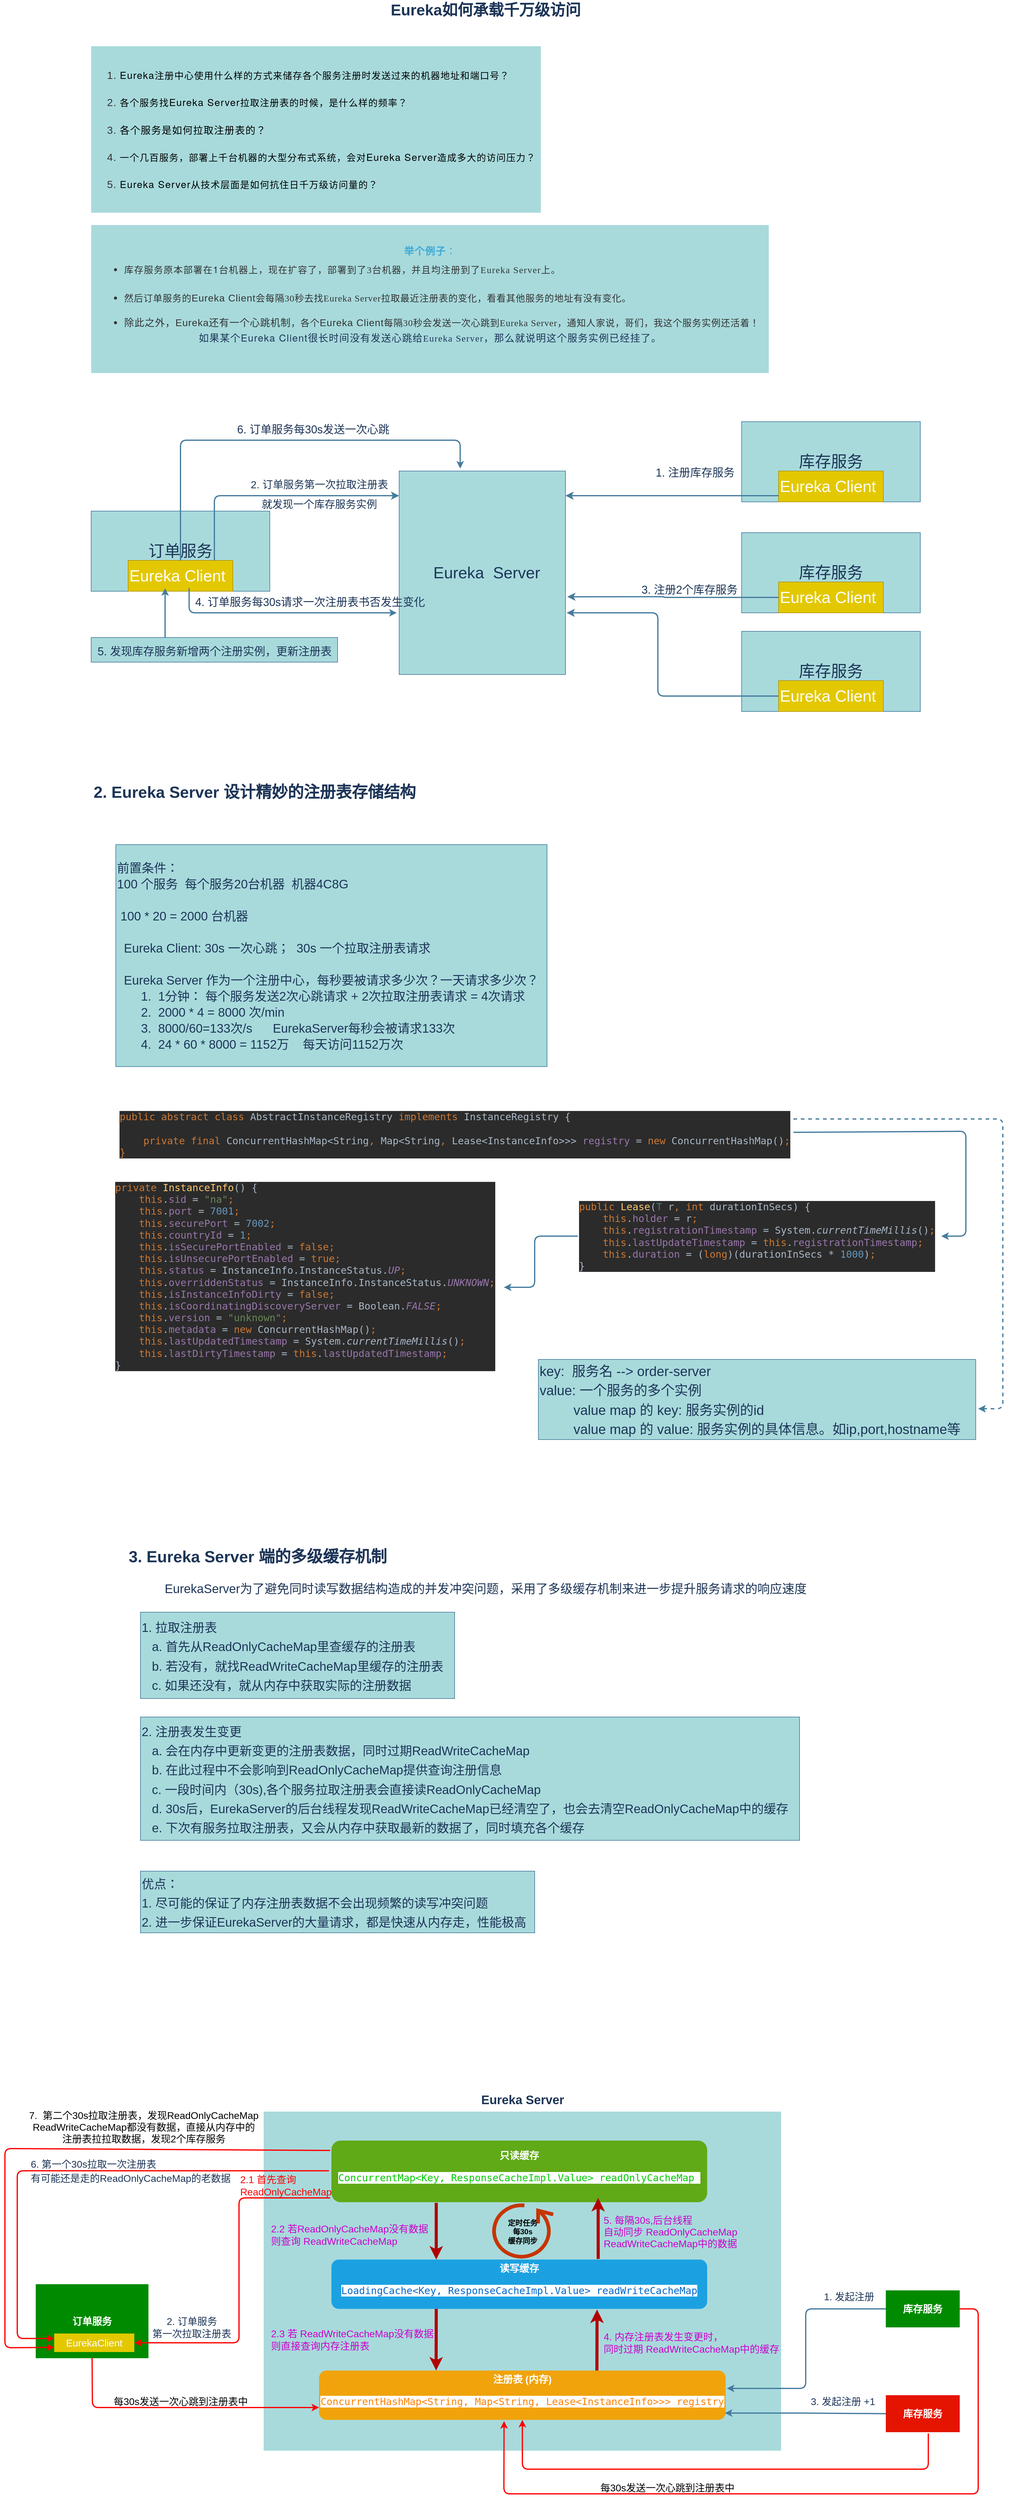 <mxfile version="13.7.6" type="github">
  <diagram id="uahqVEcAnmFEvCsxrpgT" name="Eureka如何承载千万级访问">
    <mxGraphModel dx="1899" dy="1043" grid="1" gridSize="10" guides="1" tooltips="1" connect="1" arrows="1" fold="1" page="1" pageScale="1" pageWidth="827" pageHeight="1169" math="0" shadow="0">
      <root>
        <mxCell id="0" />
        <mxCell id="1" parent="0" />
        <mxCell id="UJuq882CUuYNrBgm4tqE-1" value="&lt;pre style=&quot;background-color: #2b2b2b ; color: #a9b7c6 ; font-family: &amp;#34;meslo lg m dz for powerline&amp;#34; , monospace ; font-size: 12.0pt&quot;&gt;&lt;div style=&quot;text-align: left&quot;&gt;&lt;span style=&quot;font-size: 12pt ; white-space: nowrap ; color: rgb(204 , 120 , 50)&quot;&gt;public abstract class &lt;/span&gt;&lt;span style=&quot;font-size: 12pt ; white-space: nowrap&quot;&gt;AbstractInstanceRegistry &lt;/span&gt;&lt;span style=&quot;font-size: 12pt ; white-space: nowrap ; color: rgb(204 , 120 , 50)&quot;&gt;implements &lt;/span&gt;&lt;span style=&quot;font-size: 12pt ; white-space: nowrap&quot;&gt;InstanceRegistry {&lt;/span&gt;&lt;/div&gt;&lt;div style=&quot;text-align: left&quot;&gt;&lt;br&gt;&lt;/div&gt;&lt;span style=&quot;color: #cc7832&quot;&gt;    private final &lt;/span&gt;ConcurrentHashMap&amp;lt;String&lt;span style=&quot;color: #cc7832&quot;&gt;, &lt;/span&gt;Map&amp;lt;String&lt;span style=&quot;color: #cc7832&quot;&gt;, &lt;/span&gt;Lease&amp;lt;InstanceInfo&amp;gt;&amp;gt;&amp;gt; &lt;span style=&quot;color: #9876aa&quot;&gt;registry &lt;/span&gt;= &lt;span style=&quot;color: #cc7832&quot;&gt;new &lt;/span&gt;ConcurrentHashMap()&lt;span style=&quot;color: #cc7832&quot;&gt;;&lt;br/&gt;&lt;div style=&quot;text-align: left&quot;&gt;&lt;span style=&quot;font-size: 12pt ; white-space: nowrap&quot;&gt;}&lt;/span&gt;&lt;/div&gt;&lt;/span&gt;&lt;/pre&gt;" style="text;html=1;align=center;verticalAlign=middle;resizable=0;points=[];autosize=1;fontSize=26;fontColor=#1D3557;" vertex="1" parent="1">
          <mxGeometry x="200" y="1775" width="1100" height="160" as="geometry" />
        </mxCell>
        <mxCell id="UJuq882CUuYNrBgm4tqE-2" value="&lt;span style=&quot;font-size: 25px&quot;&gt;&lt;b&gt;Eureka如何承载千万级访问&lt;/b&gt;&lt;/span&gt;" style="text;html=1;align=center;verticalAlign=middle;resizable=0;points=[];autosize=1;fontSize=16;fontColor=#1D3557;" vertex="1" parent="1">
          <mxGeometry x="640" y="15" width="320" height="30" as="geometry" />
        </mxCell>
        <mxCell id="UJuq882CUuYNrBgm4tqE-3" value="&lt;ol class=&quot;list-paddingleft-2&quot; style=&quot;margin: 0px ; padding: 0px 0px 0px 2.2em ; max-width: 100% ; color: rgb(51 , 51 , 51) ; font-family: , &amp;#34;blinkmacsystemfont&amp;#34; , &amp;#34;helvetica neue&amp;#34; , &amp;#34;pingfang sc&amp;#34; , &amp;#34;hiragino sans gb&amp;#34; , &amp;#34;microsoft yahei ui&amp;#34; , &amp;#34;microsoft yahei&amp;#34; , &amp;#34;arial&amp;#34; , sans-serif ; font-size: 17px ; letter-spacing: 0.622px ; text-align: justify ; box-sizing: border-box ; overflow-wrap: break-word&quot;&gt;&lt;li style=&quot;margin: 0px ; padding: 0px ; max-width: 100% ; box-sizing: border-box ; word-wrap: break-word&quot;&gt;&lt;p style=&quot;margin: 0px ; padding: 0px ; max-width: 100% ; clear: both ; min-height: 1em ; color: rgb(0 , 0 , 0) ; font-family: &amp;#34;helvetica neue&amp;#34; , &amp;#34;helvetica&amp;#34; , &amp;#34;hiragino sans gb&amp;#34; , &amp;#34;microsoft yahei&amp;#34; , &amp;#34;arial&amp;#34; , sans-serif ; font-size: medium ; vertical-align: baseline ; letter-spacing: 1px ; line-height: 1.5em ; box-sizing: border-box ; overflow-wrap: break-word&quot;&gt;&lt;span style=&quot;margin: 0px ; padding: 0px ; max-width: 100% ; box-sizing: border-box ; word-wrap: break-word ; font-size: 16px&quot;&gt;Eureka&lt;/span&gt;&lt;span style=&quot;margin: 0px ; padding: 0px ; max-width: 100% ; box-sizing: border-box ; word-wrap: break-word ; font-size: 15px&quot;&gt;注册中心使用什么样的方式来储存各个服务注册时发送过来的机器地址和端口号？&lt;/span&gt;&lt;/p&gt;&lt;p style=&quot;margin: 0px ; padding: 0px ; max-width: 100% ; box-sizing: border-box ; word-wrap: break-word ; clear: both ; min-height: 1em&quot;&gt;&lt;br style=&quot;margin: 0px ; padding: 0px ; max-width: 100% ; box-sizing: border-box ; word-wrap: break-word&quot;&gt;&lt;/p&gt;&lt;/li&gt;&lt;li style=&quot;margin: 0px ; padding: 0px ; max-width: 100% ; box-sizing: border-box ; word-wrap: break-word&quot;&gt;&lt;p style=&quot;margin: 0px ; padding: 0px ; max-width: 100% ; clear: both ; min-height: 1em ; color: rgb(0 , 0 , 0) ; font-family: &amp;#34;helvetica neue&amp;#34; , &amp;#34;helvetica&amp;#34; , &amp;#34;hiragino sans gb&amp;#34; , &amp;#34;microsoft yahei&amp;#34; , &amp;#34;arial&amp;#34; , sans-serif ; font-size: medium ; vertical-align: baseline ; letter-spacing: 1px ; line-height: 1.5em ; box-sizing: border-box ; overflow-wrap: break-word&quot;&gt;&lt;span style=&quot;margin: 0px ; padding: 0px ; max-width: 100% ; box-sizing: border-box ; word-wrap: break-word ; font-size: 15px&quot;&gt;各个服务找&lt;/span&gt;&lt;span style=&quot;margin: 0px ; padding: 0px ; max-width: 100% ; box-sizing: border-box ; word-wrap: break-word ; font-size: 16px&quot;&gt;Eureka Server&lt;/span&gt;&lt;span style=&quot;margin: 0px ; padding: 0px ; max-width: 100% ; box-sizing: border-box ; word-wrap: break-word ; font-size: 15px&quot;&gt;拉取注册表的时候，是什么样的频率？&lt;/span&gt;&lt;/p&gt;&lt;p style=&quot;margin: 0px ; padding: 0px ; max-width: 100% ; box-sizing: border-box ; word-wrap: break-word ; clear: both ; min-height: 1em&quot;&gt;&lt;br style=&quot;margin: 0px ; padding: 0px ; max-width: 100% ; box-sizing: border-box ; word-wrap: break-word&quot;&gt;&lt;/p&gt;&lt;/li&gt;&lt;li style=&quot;margin: 0px ; padding: 0px ; max-width: 100% ; box-sizing: border-box ; word-wrap: break-word&quot;&gt;&lt;p style=&quot;margin: 0px ; padding: 0px ; max-width: 100% ; clear: both ; min-height: 1em ; color: rgb(0 , 0 , 0) ; font-family: &amp;#34;helvetica neue&amp;#34; , &amp;#34;helvetica&amp;#34; , &amp;#34;hiragino sans gb&amp;#34; , &amp;#34;microsoft yahei&amp;#34; , &amp;#34;arial&amp;#34; , sans-serif ; font-size: medium ; vertical-align: baseline ; letter-spacing: 1px ; line-height: 1.5em ; box-sizing: border-box ; overflow-wrap: break-word&quot;&gt;&lt;span style=&quot;margin: 0px ; padding: 0px ; max-width: 100% ; box-sizing: border-box ; word-wrap: break-word ; font-size: 16px&quot;&gt;各个服务是如何拉取注册表的？&lt;/span&gt;&lt;/p&gt;&lt;p style=&quot;margin: 0px ; padding: 0px ; max-width: 100% ; box-sizing: border-box ; word-wrap: break-word ; clear: both ; min-height: 1em&quot;&gt;&lt;br style=&quot;margin: 0px ; padding: 0px ; max-width: 100% ; box-sizing: border-box ; word-wrap: break-word&quot;&gt;&lt;/p&gt;&lt;/li&gt;&lt;li style=&quot;margin: 0px ; padding: 0px ; max-width: 100% ; box-sizing: border-box ; word-wrap: break-word&quot;&gt;&lt;p style=&quot;margin: 0px ; padding: 0px ; max-width: 100% ; clear: both ; min-height: 1em ; color: rgb(0 , 0 , 0) ; font-family: &amp;#34;helvetica neue&amp;#34; , &amp;#34;helvetica&amp;#34; , &amp;#34;hiragino sans gb&amp;#34; , &amp;#34;microsoft yahei&amp;#34; , &amp;#34;arial&amp;#34; , sans-serif ; font-size: medium ; vertical-align: baseline ; letter-spacing: 1px ; line-height: 1.5em ; box-sizing: border-box ; overflow-wrap: break-word&quot;&gt;&lt;span style=&quot;margin: 0px ; padding: 0px ; max-width: 100% ; box-sizing: border-box ; word-wrap: break-word ; font-size: 15px&quot;&gt;一个几百服务，部署上千台机器的大型分布式系统，会对&lt;/span&gt;&lt;span style=&quot;margin: 0px ; padding: 0px ; max-width: 100% ; box-sizing: border-box ; word-wrap: break-word ; font-size: 16px&quot;&gt;Eureka Server&lt;/span&gt;&lt;span style=&quot;margin: 0px ; padding: 0px ; max-width: 100% ; box-sizing: border-box ; word-wrap: break-word ; font-size: 15px&quot;&gt;造成多大的访问压力？&lt;/span&gt;&lt;/p&gt;&lt;p style=&quot;margin: 0px ; padding: 0px ; max-width: 100% ; box-sizing: border-box ; word-wrap: break-word ; clear: both ; min-height: 1em&quot;&gt;&lt;br style=&quot;margin: 0px ; padding: 0px ; max-width: 100% ; box-sizing: border-box ; word-wrap: break-word&quot;&gt;&lt;/p&gt;&lt;/li&gt;&lt;li style=&quot;margin: 0px ; padding: 0px ; max-width: 100% ; box-sizing: border-box ; word-wrap: break-word&quot;&gt;&lt;p style=&quot;margin: 0px ; padding: 0px ; max-width: 100% ; clear: both ; min-height: 1em ; color: rgb(0 , 0 , 0) ; font-family: &amp;#34;helvetica neue&amp;#34; , &amp;#34;helvetica&amp;#34; , &amp;#34;hiragino sans gb&amp;#34; , &amp;#34;microsoft yahei&amp;#34; , &amp;#34;arial&amp;#34; , sans-serif ; font-size: medium ; vertical-align: baseline ; letter-spacing: 1px ; line-height: 1.5em ; box-sizing: border-box ; overflow-wrap: break-word&quot;&gt;&lt;span style=&quot;margin: 0px ; padding: 0px ; max-width: 100% ; box-sizing: border-box ; word-wrap: break-word ; font-size: 16px&quot;&gt;Eureka Server&lt;/span&gt;&lt;span style=&quot;margin: 0px ; padding: 0px ; max-width: 100% ; box-sizing: border-box ; word-wrap: break-word ; font-size: 15px&quot;&gt;从技术层面是如何抗住日千万级访问量的？&lt;/span&gt;&lt;/p&gt;&lt;/li&gt;&lt;/ol&gt;" style="text;html=1;align=center;verticalAlign=middle;resizable=0;points=[];autosize=1;fontSize=26;fillColor=#A8DADC;fontColor=#1D3557;" vertex="1" parent="1">
          <mxGeometry x="160" y="90" width="730" height="270" as="geometry" />
        </mxCell>
        <mxCell id="UJuq882CUuYNrBgm4tqE-4" value="&lt;p style=&quot;margin: 0px ; padding: 0px ; max-width: 100% ; clear: both ; min-height: 1em ; font-family: &amp;#34;helvetica neue&amp;#34; , &amp;#34;helvetica&amp;#34; , &amp;#34;hiragino sans gb&amp;#34; , &amp;#34;microsoft yahei&amp;#34; , &amp;#34;arial&amp;#34; , sans-serif ; font-size: medium ; vertical-align: baseline ; letter-spacing: 1px ; line-height: 220% ; box-sizing: border-box ; overflow-wrap: break-word&quot;&gt;&lt;span style=&quot;margin: 0px ; padding: 0px ; max-width: 100% ; box-sizing: border-box ; word-wrap: break-word ; font-size: 16px ; color: rgb(61 , 170 , 214)&quot;&gt;&lt;strong style=&quot;margin: 0px ; padding: 0px ; max-width: 100% ; box-sizing: border-box ; word-wrap: break-word&quot;&gt;&lt;span style=&quot;margin: 0px ; padding: 0px ; max-width: 100% ; box-sizing: border-box ; overflow-wrap: break-word&quot;&gt;举个例子&lt;/span&gt;&lt;/strong&gt;&lt;/span&gt;&lt;span style=&quot;margin: 0px ; padding: 0px ; max-width: 100% ; box-sizing: border-box ; word-wrap: break-word ; font-size: 16px ; color: rgb(61 , 170 , 214)&quot;&gt;：&lt;/span&gt;&lt;/p&gt;&lt;ul class=&quot;list-paddingleft-2&quot; style=&quot;margin: 0px ; padding: 0px 0px 0px 2.2em ; max-width: 100% ; color: rgb(51 , 51 , 51) ; font-family: , &amp;#34;blinkmacsystemfont&amp;#34; , &amp;#34;helvetica neue&amp;#34; , &amp;#34;pingfang sc&amp;#34; , &amp;#34;hiragino sans gb&amp;#34; , &amp;#34;microsoft yahei ui&amp;#34; , &amp;#34;microsoft yahei&amp;#34; , &amp;#34;arial&amp;#34; , sans-serif ; font-size: 17px ; letter-spacing: 0.622px ; text-align: justify ; box-sizing: border-box ; overflow-wrap: break-word&quot;&gt;&lt;li&gt;&lt;p style=&quot;text-align: justify ; margin: 0px ; padding: 0px ; max-width: 100% ; clear: both ; min-height: 1em ; font-family: &amp;#34;helvetica neue&amp;#34; , &amp;#34;helvetica&amp;#34; , &amp;#34;hiragino sans gb&amp;#34; , &amp;#34;microsoft yahei&amp;#34; , &amp;#34;arial&amp;#34; , sans-serif ; font-size: medium ; vertical-align: baseline ; letter-spacing: 1px ; line-height: 1.5em ; box-sizing: border-box ; overflow-wrap: break-word ; display: inline&quot;&gt;&lt;span style=&quot;margin: 0px ; padding: 0px ; max-width: 100% ; box-sizing: border-box ; word-wrap: break-word ; font-size: 15px&quot;&gt;库存服务原本部署在&lt;/span&gt;&lt;span style=&quot;margin: 0px ; padding: 0px ; max-width: 100% ; box-sizing: border-box ; word-wrap: break-word ; font-size: 16px&quot;&gt;1&lt;/span&gt;&lt;span style=&quot;margin: 0px ; padding: 0px ; max-width: 100% ; box-sizing: border-box ; word-wrap: break-word ; font-size: 15px&quot;&gt;台机器上，现在扩容了，部署到了&lt;/span&gt;&lt;span style=&quot;margin: 0px ; padding: 0px ; max-width: 100% ; box-sizing: border-box ; word-wrap: break-word ; font-size: 15px ; font-family: &amp;#34;calibri&amp;#34;&quot;&gt;3&lt;/span&gt;&lt;span style=&quot;margin: 0px ; padding: 0px ; max-width: 100% ; box-sizing: border-box ; word-wrap: break-word ; font-size: 15px&quot;&gt;台机器，并且均注册到了&lt;/span&gt;&lt;span style=&quot;margin: 0px ; padding: 0px ; max-width: 100% ; box-sizing: border-box ; word-wrap: break-word ; font-size: 15px ; font-family: &amp;#34;calibri&amp;#34;&quot;&gt;Eureka Server&lt;/span&gt;&lt;span style=&quot;margin: 0px ; padding: 0px ; max-width: 100% ; box-sizing: border-box ; word-wrap: break-word ; font-size: 15px&quot;&gt;上。&lt;br&gt;&lt;br&gt;&lt;/span&gt;&lt;/p&gt;&lt;/li&gt;&lt;li&gt;&lt;span style=&quot;margin: 0px ; padding: 0px ; max-width: 100% ; box-sizing: border-box ; overflow-wrap: break-word ; font-size: 15px&quot;&gt;然后订单服务的&lt;/span&gt;&lt;span style=&quot;font-size: 16px ; margin: 0px ; padding: 0px ; max-width: 100% ; box-sizing: border-box ; overflow-wrap: break-word&quot;&gt;Eureka Client&lt;/span&gt;&lt;span style=&quot;margin: 0px ; padding: 0px ; max-width: 100% ; box-sizing: border-box ; overflow-wrap: break-word ; font-size: 15px&quot;&gt;会每隔&lt;/span&gt;&lt;span style=&quot;margin: 0px ; padding: 0px ; max-width: 100% ; box-sizing: border-box ; overflow-wrap: break-word ; font-size: 15px ; font-family: &amp;#34;calibri&amp;#34;&quot;&gt;30&lt;/span&gt;&lt;span style=&quot;margin: 0px ; padding: 0px ; max-width: 100% ; box-sizing: border-box ; overflow-wrap: break-word ; font-size: 15px&quot;&gt;秒去找&lt;/span&gt;&lt;span style=&quot;margin: 0px ; padding: 0px ; max-width: 100% ; box-sizing: border-box ; overflow-wrap: break-word ; font-size: 15px ; font-family: &amp;#34;calibri&amp;#34;&quot;&gt;Eureka Server&lt;/span&gt;&lt;span style=&quot;margin: 0px ; padding: 0px ; max-width: 100% ; box-sizing: border-box ; overflow-wrap: break-word ; font-size: 15px&quot;&gt;拉取最近注册表的变化，看看其他服务的地址有没有变化。&lt;br&gt;&lt;br&gt;&lt;/span&gt;&lt;/li&gt;&lt;li&gt;&lt;span style=&quot;font-size: 16px ; margin: 0px ; padding: 0px ; max-width: 100% ; box-sizing: border-box ; overflow-wrap: break-word&quot;&gt;除此之外，&lt;/span&gt;&lt;span style=&quot;font-size: 16px ; margin: 0px ; padding: 0px ; max-width: 100% ; box-sizing: border-box ; overflow-wrap: break-word&quot;&gt;Eureka还有一个心跳机制&lt;span style=&quot;margin: 0px ; padding: 0px ; max-width: 100% ; font-size: 15px ; box-sizing: border-box ; overflow-wrap: break-word&quot;&gt;，各个&lt;/span&gt;Eureka Client&lt;span style=&quot;margin: 0px ; padding: 0px ; max-width: 100% ; font-size: 15px ; box-sizing: border-box ; overflow-wrap: break-word&quot;&gt;每隔&lt;/span&gt;&lt;span style=&quot;margin: 0px ; padding: 0px ; max-width: 100% ; box-sizing: border-box ; word-wrap: break-word ; font-size: 15px ; font-family: &amp;#34;calibri&amp;#34;&quot;&gt;30&lt;/span&gt;&lt;span style=&quot;margin: 0px ; padding: 0px ; max-width: 100% ; font-size: 15px ; box-sizing: border-box ; overflow-wrap: break-word&quot;&gt;秒会发送一次心跳到&lt;/span&gt;&lt;span style=&quot;margin: 0px ; padding: 0px ; max-width: 100% ; box-sizing: border-box ; word-wrap: break-word ; font-size: 15px ; font-family: &amp;#34;calibri&amp;#34;&quot;&gt;Eureka Server&lt;/span&gt;&lt;span style=&quot;margin: 0px ; padding: 0px ; max-width: 100% ; font-size: 15px ; box-sizing: border-box ; overflow-wrap: break-word&quot;&gt;，通知人家说，哥们，我这个服务实例还活着！&lt;/span&gt;&lt;/span&gt;&lt;/li&gt;&lt;/ul&gt;&lt;p style=&quot;margin: 0px ; padding: 0px ; max-width: 100% ; clear: both ; min-height: 1em ; font-family: &amp;#34;helvetica neue&amp;#34; , &amp;#34;helvetica&amp;#34; , &amp;#34;hiragino sans gb&amp;#34; , &amp;#34;microsoft yahei&amp;#34; , &amp;#34;arial&amp;#34; , sans-serif ; font-size: medium ; vertical-align: baseline ; letter-spacing: 1px ; line-height: normal ; box-sizing: border-box ; overflow-wrap: break-word&quot;&gt;&lt;span style=&quot;font-size: 16px&quot;&gt;如果某个Eureka Client很长时间没有发送心跳给&lt;/span&gt;&lt;span style=&quot;margin: 0px ; padding: 0px ; max-width: 100% ; box-sizing: border-box ; overflow-wrap: break-word ; font-size: 15px ; font-family: &amp;#34;calibri&amp;#34;&quot;&gt;Eureka Server&lt;/span&gt;&lt;span style=&quot;font-size: 16px&quot;&gt;，那么就说明这个服务实例已经挂了。&lt;br&gt;&lt;/span&gt;&lt;br&gt;&lt;/p&gt;" style="text;html=1;align=center;verticalAlign=middle;resizable=0;points=[];autosize=1;fontSize=26;fillColor=#A8DADC;fontColor=#1D3557;" vertex="1" parent="1">
          <mxGeometry x="160" y="380" width="1100" height="240" as="geometry" />
        </mxCell>
        <mxCell id="UJuq882CUuYNrBgm4tqE-5" value="&lt;b&gt;2. Eureka Server 设计精妙的注册表存储结构&lt;/b&gt;" style="text;html=1;align=center;verticalAlign=middle;resizable=0;points=[];autosize=1;fontSize=26;fontColor=#1D3557;" vertex="1" parent="1">
          <mxGeometry x="155" y="1280" width="540" height="40" as="geometry" />
        </mxCell>
        <mxCell id="UJuq882CUuYNrBgm4tqE-6" value="&lt;p style=&quot;line-height: 130% ; font-size: 20px&quot;&gt;前置条件：&lt;br&gt;100 个服务&amp;nbsp; 每个服务20台机器&amp;nbsp; 机器4C8G&lt;br&gt;&lt;br&gt;&amp;nbsp;100 * 20 = 2000 台机器&lt;br&gt;&amp;nbsp;&amp;nbsp;&lt;br&gt;&amp;nbsp; Eureka Client: 30s 一次心跳；&amp;nbsp; 30s 一个拉取注册表请求&lt;br&gt;&lt;br&gt;&amp;nbsp; Eureka Server 作为一个注册中心，每秒要被请求多少次？一天请求多少次？&lt;br&gt;&amp;nbsp; &amp;nbsp; &amp;nbsp; &amp;nbsp;1.&amp;nbsp; 1分钟： 每个服务发送2次心跳请求 + 2次拉取注册表请求 = 4次请求&lt;br&gt;&amp;nbsp; &amp;nbsp; &amp;nbsp; &amp;nbsp;2.&amp;nbsp; 2000 * 4 = 8000 次/min&lt;br&gt;&amp;nbsp; &amp;nbsp; &amp;nbsp; &amp;nbsp;3.&amp;nbsp; 8000/60=133次/s&amp;nbsp; &amp;nbsp; &amp;nbsp; EurekaServer每秒会被请求133次&lt;br&gt;&amp;nbsp; &amp;nbsp; &amp;nbsp; &amp;nbsp;4.&amp;nbsp; 24 * 60 * 8000 = 1152万&amp;nbsp; &amp;nbsp; 每天访问1152万次&lt;/p&gt;" style="text;html=1;align=left;verticalAlign=middle;resizable=0;points=[];autosize=1;fontSize=26;fillColor=#A8DADC;strokeColor=#457B9D;fontColor=#1D3557;" vertex="1" parent="1">
          <mxGeometry x="200" y="1385" width="700" height="360" as="geometry" />
        </mxCell>
        <mxCell id="UJuq882CUuYNrBgm4tqE-7" value="&lt;pre style=&quot;background-color: #2b2b2b ; color: #a9b7c6 ; font-family: &amp;quot;meslo lg m dz for powerline&amp;quot; , monospace ; font-size: 12.0pt&quot;&gt;&lt;span style=&quot;color: #cc7832&quot;&gt;private &lt;/span&gt;&lt;span style=&quot;color: #ffc66d&quot;&gt;InstanceInfo&lt;/span&gt;() {&lt;br&gt;    &lt;span style=&quot;color: #cc7832&quot;&gt;this&lt;/span&gt;.&lt;span style=&quot;color: #9876aa&quot;&gt;sid &lt;/span&gt;= &lt;span style=&quot;color: #6a8759&quot;&gt;&quot;na&quot;&lt;/span&gt;&lt;span style=&quot;color: #cc7832&quot;&gt;;&lt;br&gt;&lt;/span&gt;&lt;span style=&quot;color: #cc7832&quot;&gt;    this&lt;/span&gt;.&lt;span style=&quot;color: #9876aa&quot;&gt;port &lt;/span&gt;= &lt;span style=&quot;color: #6897bb&quot;&gt;7001&lt;/span&gt;&lt;span style=&quot;color: #cc7832&quot;&gt;;&lt;br&gt;&lt;/span&gt;&lt;span style=&quot;color: #cc7832&quot;&gt;    this&lt;/span&gt;.&lt;span style=&quot;color: #9876aa&quot;&gt;securePort &lt;/span&gt;= &lt;span style=&quot;color: #6897bb&quot;&gt;7002&lt;/span&gt;&lt;span style=&quot;color: #cc7832&quot;&gt;;&lt;br&gt;&lt;/span&gt;&lt;span style=&quot;color: #cc7832&quot;&gt;    this&lt;/span&gt;.&lt;span style=&quot;color: #9876aa&quot;&gt;countryId &lt;/span&gt;= &lt;span style=&quot;color: #6897bb&quot;&gt;1&lt;/span&gt;&lt;span style=&quot;color: #cc7832&quot;&gt;;&lt;br&gt;&lt;/span&gt;&lt;span style=&quot;color: #cc7832&quot;&gt;    this&lt;/span&gt;.&lt;span style=&quot;color: #9876aa&quot;&gt;isSecurePortEnabled &lt;/span&gt;= &lt;span style=&quot;color: #cc7832&quot;&gt;false;&lt;br&gt;&lt;/span&gt;&lt;span style=&quot;color: #cc7832&quot;&gt;    this&lt;/span&gt;.&lt;span style=&quot;color: #9876aa&quot;&gt;isUnsecurePortEnabled &lt;/span&gt;= &lt;span style=&quot;color: #cc7832&quot;&gt;true;&lt;br&gt;&lt;/span&gt;&lt;span style=&quot;color: #cc7832&quot;&gt;    this&lt;/span&gt;.&lt;span style=&quot;color: #9876aa&quot;&gt;status &lt;/span&gt;= InstanceInfo.InstanceStatus.&lt;span style=&quot;color: #9876aa ; font-style: italic&quot;&gt;UP&lt;/span&gt;&lt;span style=&quot;color: #cc7832&quot;&gt;;&lt;br&gt;&lt;/span&gt;&lt;span style=&quot;color: #cc7832&quot;&gt;    this&lt;/span&gt;.&lt;span style=&quot;color: #9876aa&quot;&gt;overriddenStatus &lt;/span&gt;= InstanceInfo.InstanceStatus.&lt;span style=&quot;color: #9876aa ; font-style: italic&quot;&gt;UNKNOWN&lt;/span&gt;&lt;span style=&quot;color: #cc7832&quot;&gt;;&lt;br&gt;&lt;/span&gt;&lt;span style=&quot;color: #cc7832&quot;&gt;    this&lt;/span&gt;.&lt;span style=&quot;color: #9876aa&quot;&gt;isInstanceInfoDirty &lt;/span&gt;= &lt;span style=&quot;color: #cc7832&quot;&gt;false;&lt;br&gt;&lt;/span&gt;&lt;span style=&quot;color: #cc7832&quot;&gt;    this&lt;/span&gt;.&lt;span style=&quot;color: #9876aa&quot;&gt;isCoordinatingDiscoveryServer &lt;/span&gt;= Boolean.&lt;span style=&quot;color: #9876aa ; font-style: italic&quot;&gt;FALSE&lt;/span&gt;&lt;span style=&quot;color: #cc7832&quot;&gt;;&lt;br&gt;&lt;/span&gt;&lt;span style=&quot;color: #cc7832&quot;&gt;    this&lt;/span&gt;.&lt;span style=&quot;color: #9876aa&quot;&gt;version &lt;/span&gt;= &lt;span style=&quot;color: #6a8759&quot;&gt;&quot;unknown&quot;&lt;/span&gt;&lt;span style=&quot;color: #cc7832&quot;&gt;;&lt;br&gt;&lt;/span&gt;&lt;span style=&quot;color: #cc7832&quot;&gt;    this&lt;/span&gt;.&lt;span style=&quot;color: #9876aa&quot;&gt;metadata &lt;/span&gt;= &lt;span style=&quot;color: #cc7832&quot;&gt;new &lt;/span&gt;ConcurrentHashMap()&lt;span style=&quot;color: #cc7832&quot;&gt;;&lt;br&gt;&lt;/span&gt;&lt;span style=&quot;color: #cc7832&quot;&gt;    this&lt;/span&gt;.&lt;span style=&quot;color: #9876aa&quot;&gt;lastUpdatedTimestamp &lt;/span&gt;= System.&lt;span style=&quot;font-style: italic&quot;&gt;currentTimeMillis&lt;/span&gt;()&lt;span style=&quot;color: #cc7832&quot;&gt;;&lt;br&gt;&lt;/span&gt;&lt;span style=&quot;color: #cc7832&quot;&gt;    this&lt;/span&gt;.&lt;span style=&quot;color: #9876aa&quot;&gt;lastDirtyTimestamp &lt;/span&gt;= &lt;span style=&quot;color: #cc7832&quot;&gt;this&lt;/span&gt;.&lt;span style=&quot;color: #9876aa&quot;&gt;lastUpdatedTimestamp&lt;/span&gt;&lt;span style=&quot;color: #cc7832&quot;&gt;;&lt;br&gt;&lt;/span&gt;}&lt;/pre&gt;" style="text;html=1;align=left;verticalAlign=middle;resizable=0;points=[];autosize=1;fontSize=26;fontColor=#1D3557;" vertex="1" parent="1">
          <mxGeometry x="197" y="1820" width="630" height="530" as="geometry" />
        </mxCell>
        <mxCell id="UJuq882CUuYNrBgm4tqE-8" value="&lt;pre style=&quot;background-color: #2b2b2b ; color: #a9b7c6 ; font-family: &amp;quot;meslo lg m dz for powerline&amp;quot; , monospace ; font-size: 12.0pt&quot;&gt;&lt;span style=&quot;color: #cc7832&quot;&gt;public &lt;/span&gt;&lt;span style=&quot;color: #ffc66d&quot;&gt;Lease&lt;/span&gt;(&lt;span style=&quot;color: #507874&quot;&gt;T &lt;/span&gt;r&lt;span style=&quot;color: #cc7832&quot;&gt;, int &lt;/span&gt;durationInSecs) {&lt;br&gt;    &lt;span style=&quot;color: #cc7832&quot;&gt;this&lt;/span&gt;.&lt;span style=&quot;color: #9876aa&quot;&gt;holder &lt;/span&gt;= r&lt;span style=&quot;color: #cc7832&quot;&gt;;&lt;br&gt;&lt;/span&gt;&lt;span style=&quot;color: #cc7832&quot;&gt;    this&lt;/span&gt;.&lt;span style=&quot;color: #9876aa&quot;&gt;registrationTimestamp &lt;/span&gt;= System.&lt;span style=&quot;font-style: italic&quot;&gt;currentTimeMillis&lt;/span&gt;()&lt;span style=&quot;color: #cc7832&quot;&gt;;&lt;br&gt;&lt;/span&gt;&lt;span style=&quot;color: #cc7832&quot;&gt;    this&lt;/span&gt;.&lt;span style=&quot;color: #9876aa&quot;&gt;lastUpdateTimestamp &lt;/span&gt;= &lt;span style=&quot;color: #cc7832&quot;&gt;this&lt;/span&gt;.&lt;span style=&quot;color: #9876aa&quot;&gt;registrationTimestamp&lt;/span&gt;&lt;span style=&quot;color: #cc7832&quot;&gt;;&lt;br&gt;&lt;/span&gt;&lt;span style=&quot;color: #cc7832&quot;&gt;    this&lt;/span&gt;.&lt;span style=&quot;color: #9876aa&quot;&gt;duration &lt;/span&gt;= (&lt;span style=&quot;color: #cc7832&quot;&gt;long&lt;/span&gt;)(durationInSecs * &lt;span style=&quot;color: #6897bb&quot;&gt;1000&lt;/span&gt;)&lt;span style=&quot;color: #cc7832&quot;&gt;;&lt;br&gt;&lt;/span&gt;}&lt;/pre&gt;" style="text;html=1;align=left;verticalAlign=middle;resizable=0;points=[];autosize=1;fontSize=26;fontColor=#1D3557;" vertex="1" parent="1">
          <mxGeometry x="950" y="1910" width="590" height="220" as="geometry" />
        </mxCell>
        <mxCell id="UJuq882CUuYNrBgm4tqE-9" value="" style="endArrow=classic;html=1;strokeWidth=2;fontSize=26;fontColor=#1D3557;strokeColor=#457B9D;labelBackgroundColor=#F1FAEE;" edge="1" parent="1" source="UJuq882CUuYNrBgm4tqE-8">
          <mxGeometry width="50" height="50" relative="1" as="geometry">
            <mxPoint x="720" y="2410" as="sourcePoint" />
            <mxPoint x="830" y="2103" as="targetPoint" />
            <Array as="points">
              <mxPoint x="880" y="2020" />
              <mxPoint x="880" y="2103" />
            </Array>
          </mxGeometry>
        </mxCell>
        <mxCell id="UJuq882CUuYNrBgm4tqE-10" value="" style="endArrow=classic;html=1;strokeWidth=2;fontSize=26;fontColor=#1D3557;strokeColor=#457B9D;labelBackgroundColor=#F1FAEE;" edge="1" parent="1" source="UJuq882CUuYNrBgm4tqE-1" target="UJuq882CUuYNrBgm4tqE-8">
          <mxGeometry width="50" height="50" relative="1" as="geometry">
            <mxPoint x="1340" y="1960" as="sourcePoint" />
            <mxPoint x="1560" y="2020" as="targetPoint" />
            <Array as="points">
              <mxPoint x="1580" y="1850" />
              <mxPoint x="1580" y="1870" />
              <mxPoint x="1580" y="2020" />
            </Array>
          </mxGeometry>
        </mxCell>
        <mxCell id="UJuq882CUuYNrBgm4tqE-11" value="" style="group;fontColor=#1D3557;" vertex="1" connectable="0" parent="1">
          <mxGeometry x="160" y="689" width="1346" height="480" as="geometry" />
        </mxCell>
        <mxCell id="UJuq882CUuYNrBgm4tqE-12" value="&amp;nbsp; Eureka&amp;nbsp; Server" style="whiteSpace=wrap;html=1;fontSize=26;align=center;fillColor=#A8DADC;strokeColor=#457B9D;fontColor=#1D3557;" vertex="1" parent="UJuq882CUuYNrBgm4tqE-11">
          <mxGeometry x="500" y="90" width="270" height="330" as="geometry" />
        </mxCell>
        <mxCell id="UJuq882CUuYNrBgm4tqE-13" value="" style="group;fontColor=#1D3557;" vertex="1" connectable="0" parent="UJuq882CUuYNrBgm4tqE-11">
          <mxGeometry x="1056" width="290" height="140" as="geometry" />
        </mxCell>
        <mxCell id="UJuq882CUuYNrBgm4tqE-14" value="" style="group;fillColor=#A8DADC;strokeColor=#457B9D;fontColor=#1D3557;" vertex="1" connectable="0" parent="UJuq882CUuYNrBgm4tqE-13">
          <mxGeometry y="10" width="290" height="130" as="geometry" />
        </mxCell>
        <mxCell id="UJuq882CUuYNrBgm4tqE-15" value="库存服务" style="whiteSpace=wrap;html=1;fillColor=#A8DADC;fontSize=26;align=center;strokeColor=#457B9D;fontColor=#1D3557;" vertex="1" parent="UJuq882CUuYNrBgm4tqE-14">
          <mxGeometry width="290" height="130" as="geometry" />
        </mxCell>
        <mxCell id="UJuq882CUuYNrBgm4tqE-16" value="Eureka Client" style="whiteSpace=wrap;html=1;fillColor=#e3c800;fontSize=26;align=left;strokeColor=#B09500;fontColor=#ffffff;" vertex="1" parent="UJuq882CUuYNrBgm4tqE-14">
          <mxGeometry x="60" y="80" width="170" height="50" as="geometry" />
        </mxCell>
        <mxCell id="UJuq882CUuYNrBgm4tqE-17" value="" style="group;fillColor=#A8DADC;strokeColor=#457B9D;fontColor=#1D3557;" vertex="1" connectable="0" parent="UJuq882CUuYNrBgm4tqE-11">
          <mxGeometry x="1056" y="190" width="290" height="130" as="geometry" />
        </mxCell>
        <mxCell id="UJuq882CUuYNrBgm4tqE-18" value="库存服务" style="whiteSpace=wrap;html=1;fillColor=none;fontSize=26;align=center;strokeColor=#457B9D;fontColor=#1D3557;" vertex="1" parent="UJuq882CUuYNrBgm4tqE-17">
          <mxGeometry width="290" height="130" as="geometry" />
        </mxCell>
        <mxCell id="UJuq882CUuYNrBgm4tqE-19" value="Eureka Client" style="whiteSpace=wrap;html=1;fillColor=#e3c800;fontSize=26;align=left;strokeColor=#B09500;fontColor=#ffffff;" vertex="1" parent="UJuq882CUuYNrBgm4tqE-17">
          <mxGeometry x="60" y="80" width="170" height="50" as="geometry" />
        </mxCell>
        <mxCell id="UJuq882CUuYNrBgm4tqE-20" value="" style="group;fontColor=#1D3557;" vertex="1" connectable="0" parent="UJuq882CUuYNrBgm4tqE-11">
          <mxGeometry x="1056" y="350" width="290" height="130" as="geometry" />
        </mxCell>
        <mxCell id="UJuq882CUuYNrBgm4tqE-21" value="库存服务" style="whiteSpace=wrap;html=1;fillColor=#A8DADC;fontSize=26;align=center;strokeColor=#457B9D;fontColor=#1D3557;" vertex="1" parent="UJuq882CUuYNrBgm4tqE-20">
          <mxGeometry width="290" height="130" as="geometry" />
        </mxCell>
        <mxCell id="UJuq882CUuYNrBgm4tqE-22" value="Eureka Client" style="whiteSpace=wrap;html=1;fillColor=#e3c800;fontSize=26;align=left;strokeColor=#B09500;fontColor=#ffffff;" vertex="1" parent="UJuq882CUuYNrBgm4tqE-20">
          <mxGeometry x="60" y="80" width="170" height="50" as="geometry" />
        </mxCell>
        <mxCell id="UJuq882CUuYNrBgm4tqE-23" value="" style="group;fontColor=#1D3557;" vertex="1" connectable="0" parent="UJuq882CUuYNrBgm4tqE-11">
          <mxGeometry y="145" width="290" height="140" as="geometry" />
        </mxCell>
        <mxCell id="UJuq882CUuYNrBgm4tqE-24" value="" style="group;fillColor=#A8DADC;strokeColor=#457B9D;fontColor=#1D3557;" vertex="1" connectable="0" parent="UJuq882CUuYNrBgm4tqE-23">
          <mxGeometry y="10" width="290" height="130" as="geometry" />
        </mxCell>
        <mxCell id="UJuq882CUuYNrBgm4tqE-25" value="订单服务" style="whiteSpace=wrap;html=1;fillColor=#A8DADC;fontSize=26;align=center;strokeColor=#457B9D;fontColor=#1D3557;" vertex="1" parent="UJuq882CUuYNrBgm4tqE-24">
          <mxGeometry width="290" height="130" as="geometry" />
        </mxCell>
        <mxCell id="UJuq882CUuYNrBgm4tqE-26" value="Eureka Client" style="whiteSpace=wrap;html=1;fillColor=#e3c800;fontSize=26;align=left;strokeColor=#B09500;fontColor=#ffffff;" vertex="1" parent="UJuq882CUuYNrBgm4tqE-24">
          <mxGeometry x="60" y="80" width="170" height="50" as="geometry" />
        </mxCell>
        <mxCell id="UJuq882CUuYNrBgm4tqE-27" value="" style="edgeStyle=orthogonalEdgeStyle;orthogonalLoop=1;jettySize=auto;html=1;endSize=7;strokeWidth=2;fontSize=26;strokeColor=#457B9D;fontColor=#1D3557;labelBackgroundColor=#F1FAEE;" edge="1" parent="UJuq882CUuYNrBgm4tqE-11" target="UJuq882CUuYNrBgm4tqE-12">
          <mxGeometry relative="1" as="geometry">
            <mxPoint x="1116" y="130" as="sourcePoint" />
            <mxPoint x="780" y="115" as="targetPoint" />
            <Array as="points">
              <mxPoint x="1116" y="130" />
            </Array>
          </mxGeometry>
        </mxCell>
        <mxCell id="UJuq882CUuYNrBgm4tqE-28" value="&lt;font style=&quot;font-size: 18px&quot;&gt;1. 注册库存服务&lt;/font&gt;" style="text;html=1;align=center;verticalAlign=middle;resizable=0;points=[];autosize=1;fontSize=26;fontColor=#1D3557;" vertex="1" parent="UJuq882CUuYNrBgm4tqE-11">
          <mxGeometry x="910" y="70" width="140" height="40" as="geometry" />
        </mxCell>
        <mxCell id="UJuq882CUuYNrBgm4tqE-29" value="" style="edgeStyle=orthogonalEdgeStyle;orthogonalLoop=1;jettySize=auto;html=1;endSize=7;strokeWidth=2;fontSize=26;strokeColor=#457B9D;fontColor=#1D3557;labelBackgroundColor=#F1FAEE;" edge="1" parent="UJuq882CUuYNrBgm4tqE-11" source="UJuq882CUuYNrBgm4tqE-26">
          <mxGeometry relative="1" as="geometry">
            <mxPoint x="500" y="130" as="targetPoint" />
            <Array as="points">
              <mxPoint x="200" y="130" />
            </Array>
          </mxGeometry>
        </mxCell>
        <mxCell id="UJuq882CUuYNrBgm4tqE-30" value="&lt;font style=&quot;font-size: 17px&quot;&gt;2. 订单服务第一次拉取注册表&lt;br&gt;就发现一个库存服务实例&lt;/font&gt;" style="text;html=1;align=center;verticalAlign=middle;resizable=0;points=[];autosize=1;fontSize=26;fontColor=#1D3557;" vertex="1" parent="UJuq882CUuYNrBgm4tqE-11">
          <mxGeometry x="250" y="90" width="240" height="70" as="geometry" />
        </mxCell>
        <mxCell id="UJuq882CUuYNrBgm4tqE-31" value="" style="edgeStyle=orthogonalEdgeStyle;orthogonalLoop=1;jettySize=auto;html=1;endSize=7;strokeWidth=2;fontSize=26;entryX=1.011;entryY=0.618;entryDx=0;entryDy=0;exitX=0;exitY=0.5;exitDx=0;exitDy=0;entryPerimeter=0;strokeColor=#457B9D;fontColor=#1D3557;labelBackgroundColor=#F1FAEE;" edge="1" parent="UJuq882CUuYNrBgm4tqE-11" source="UJuq882CUuYNrBgm4tqE-19" target="UJuq882CUuYNrBgm4tqE-12">
          <mxGeometry relative="1" as="geometry">
            <mxPoint x="976" y="255" as="targetPoint" />
            <Array as="points">
              <mxPoint x="930" y="295" />
              <mxPoint x="930" y="294" />
            </Array>
          </mxGeometry>
        </mxCell>
        <mxCell id="UJuq882CUuYNrBgm4tqE-32" value="" style="edgeStyle=orthogonalEdgeStyle;orthogonalLoop=1;jettySize=auto;html=1;endSize=7;strokeWidth=2;fontSize=26;entryX=1.007;entryY=0.697;entryDx=0;entryDy=0;entryPerimeter=0;exitX=0;exitY=0.5;exitDx=0;exitDy=0;strokeColor=#457B9D;fontColor=#1D3557;labelBackgroundColor=#F1FAEE;" edge="1" parent="UJuq882CUuYNrBgm4tqE-11" source="UJuq882CUuYNrBgm4tqE-22" target="UJuq882CUuYNrBgm4tqE-12">
          <mxGeometry relative="1" as="geometry">
            <mxPoint x="780" y="320" as="targetPoint" />
            <Array as="points">
              <mxPoint x="920" y="455" />
              <mxPoint x="920" y="320" />
            </Array>
          </mxGeometry>
        </mxCell>
        <mxCell id="UJuq882CUuYNrBgm4tqE-33" value="&lt;font style=&quot;font-size: 18px&quot;&gt;3. 注册2个库存服务&lt;/font&gt;" style="text;html=1;align=center;verticalAlign=middle;resizable=0;points=[];autosize=1;fontSize=26;fontColor=#1D3557;" vertex="1" parent="UJuq882CUuYNrBgm4tqE-11">
          <mxGeometry x="886" y="260" width="170" height="40" as="geometry" />
        </mxCell>
        <mxCell id="UJuq882CUuYNrBgm4tqE-34" value="" style="endArrow=classic;html=1;strokeWidth=2;fontSize=26;strokeColor=#457B9D;fontColor=#1D3557;labelBackgroundColor=#F1FAEE;" edge="1" parent="UJuq882CUuYNrBgm4tqE-11">
          <mxGeometry width="50" height="50" relative="1" as="geometry">
            <mxPoint x="159" y="280" as="sourcePoint" />
            <mxPoint x="496" y="320" as="targetPoint" />
            <Array as="points">
              <mxPoint x="159" y="320" />
            </Array>
          </mxGeometry>
        </mxCell>
        <mxCell id="UJuq882CUuYNrBgm4tqE-35" value="&lt;font style=&quot;font-size: 18px&quot;&gt;4. 订单服务每30s请求一次注册表书否发生变化&lt;/font&gt;" style="text;html=1;align=center;verticalAlign=middle;resizable=0;points=[];autosize=1;fontSize=26;fontColor=#1D3557;" vertex="1" parent="UJuq882CUuYNrBgm4tqE-11">
          <mxGeometry x="160" y="280" width="390" height="40" as="geometry" />
        </mxCell>
        <mxCell id="UJuq882CUuYNrBgm4tqE-36" value="&lt;font style=&quot;font-size: 18px&quot;&gt;5. 发现库存服务新增两个注册实例，更新注册表&lt;/font&gt;" style="text;html=1;align=center;verticalAlign=middle;resizable=0;points=[];autosize=1;fontSize=26;fillColor=#A8DADC;strokeColor=#457B9D;fontColor=#1D3557;" vertex="1" parent="UJuq882CUuYNrBgm4tqE-11">
          <mxGeometry y="360" width="400" height="40" as="geometry" />
        </mxCell>
        <mxCell id="UJuq882CUuYNrBgm4tqE-37" value="" style="endArrow=classic;html=1;strokeWidth=2;fontSize=26;exitX=0.3;exitY=0;exitDx=0;exitDy=0;exitPerimeter=0;strokeColor=#457B9D;fontColor=#1D3557;labelBackgroundColor=#F1FAEE;" edge="1" parent="UJuq882CUuYNrBgm4tqE-11" source="UJuq882CUuYNrBgm4tqE-36">
          <mxGeometry width="50" height="50" relative="1" as="geometry">
            <mxPoint x="60" y="360" as="sourcePoint" />
            <mxPoint x="120" y="280" as="targetPoint" />
          </mxGeometry>
        </mxCell>
        <mxCell id="UJuq882CUuYNrBgm4tqE-38" value="" style="endArrow=classic;html=1;strokeWidth=2;fontSize=26;entryX=0.367;entryY=-0.012;entryDx=0;entryDy=0;entryPerimeter=0;exitX=0.5;exitY=0;exitDx=0;exitDy=0;strokeColor=#457B9D;fontColor=#1D3557;labelBackgroundColor=#F1FAEE;" edge="1" parent="UJuq882CUuYNrBgm4tqE-11" source="UJuq882CUuYNrBgm4tqE-26" target="UJuq882CUuYNrBgm4tqE-12">
          <mxGeometry width="50" height="50" relative="1" as="geometry">
            <mxPoint x="220" y="70" as="sourcePoint" />
            <mxPoint x="270" y="20" as="targetPoint" />
            <Array as="points">
              <mxPoint x="145" y="40" />
              <mxPoint x="599" y="40" />
            </Array>
          </mxGeometry>
        </mxCell>
        <mxCell id="UJuq882CUuYNrBgm4tqE-39" value="&lt;font style=&quot;font-size: 18px&quot;&gt;6. 订单服务每30s发送一次心跳&lt;/font&gt;" style="text;html=1;align=center;verticalAlign=middle;resizable=0;points=[];autosize=1;fontSize=26;fontColor=#1D3557;" vertex="1" parent="UJuq882CUuYNrBgm4tqE-11">
          <mxGeometry x="230" width="260" height="40" as="geometry" />
        </mxCell>
        <mxCell id="UJuq882CUuYNrBgm4tqE-40" value="&lt;font style=&quot;font-size: 22px&quot;&gt;key:&amp;nbsp; 服务名 --&amp;gt; order-server&lt;br&gt;value: 一个服务的多个实例&lt;br&gt;&amp;nbsp; &amp;nbsp; &amp;nbsp; &amp;nbsp; &amp;nbsp;value map 的 key: 服务实例的id&lt;br&gt;&amp;nbsp; &amp;nbsp; &amp;nbsp; &amp;nbsp; &amp;nbsp;value map 的 value: 服务实例的具体信息。如ip,port,hostname等&amp;nbsp;&lt;/font&gt;" style="text;html=1;align=left;verticalAlign=middle;resizable=0;points=[];autosize=1;fontSize=26;fillColor=#A8DADC;strokeColor=#457B9D;fontColor=#1D3557;" vertex="1" parent="1">
          <mxGeometry x="886" y="2220" width="710" height="130" as="geometry" />
        </mxCell>
        <mxCell id="UJuq882CUuYNrBgm4tqE-41" value="" style="endArrow=classic;html=1;strokeWidth=2;fontSize=26;fontColor=#1D3557;dashed=1;strokeColor=#457B9D;labelBackgroundColor=#F1FAEE;" edge="1" parent="1">
          <mxGeometry width="50" height="50" relative="1" as="geometry">
            <mxPoint x="1300" y="1830" as="sourcePoint" />
            <mxPoint x="1600" y="2300" as="targetPoint" />
            <Array as="points">
              <mxPoint x="1640" y="1830" />
              <mxPoint x="1640" y="2300" />
            </Array>
          </mxGeometry>
        </mxCell>
        <mxCell id="UJuq882CUuYNrBgm4tqE-42" value="&lt;b&gt;3. Eureka Server 端的多级缓存机制&lt;/b&gt;" style="text;html=1;align=center;verticalAlign=middle;resizable=0;points=[];autosize=1;fontSize=26;fontColor=#1D3557;" vertex="1" parent="1">
          <mxGeometry x="215" y="2520" width="430" height="40" as="geometry" />
        </mxCell>
        <mxCell id="UJuq882CUuYNrBgm4tqE-43" value="&lt;font style=&quot;font-size: 20px&quot;&gt;EurekaServer为了避免同时读写数据结构造成的并发冲突问题，采用了多级缓存机制来进一步提升服务请求的响应速度&lt;/font&gt;" style="text;html=1;align=center;verticalAlign=middle;resizable=0;points=[];autosize=1;fontSize=26;fontColor=#1D3557;" vertex="1" parent="1">
          <mxGeometry x="270" y="2570" width="1060" height="40" as="geometry" />
        </mxCell>
        <mxCell id="UJuq882CUuYNrBgm4tqE-44" value="&lt;font style=&quot;font-size: 20px&quot;&gt;1. 拉取注册表&lt;br&gt;&amp;nbsp; &amp;nbsp;a. 首先从ReadOnlyCacheMap里查缓存的注册表&lt;br&gt;&amp;nbsp; &amp;nbsp;b. 若没有，就找ReadWriteCacheMap里缓存的注册表&lt;br&gt;&amp;nbsp; &amp;nbsp;c. 如果还没有，就从内存中获取实际的注册数据&lt;/font&gt;" style="text;html=1;align=left;verticalAlign=middle;resizable=0;points=[];autosize=1;fontSize=26;fillColor=#A8DADC;strokeColor=#457B9D;fontColor=#1D3557;" vertex="1" parent="1">
          <mxGeometry x="240" y="2630" width="510" height="140" as="geometry" />
        </mxCell>
        <mxCell id="UJuq882CUuYNrBgm4tqE-45" value="&lt;font style=&quot;font-size: 20px&quot;&gt;2. 注册表发生变更&lt;br&gt;&amp;nbsp; &amp;nbsp;a. 会在内存中更新变更的注册表数据，同时过期ReadWriteCacheMap&lt;br&gt;&amp;nbsp; &amp;nbsp;b. 在此过程中不会影响到ReadOnlyCacheMap提供查询注册信息&lt;br&gt;&amp;nbsp; &amp;nbsp;c. 一段时间内（30s),各个服务拉取注册表会直接读ReadOnlyCacheMap&lt;br&gt;&amp;nbsp; &amp;nbsp;d. 30s后，EurekaServer的后台线程发现ReadWriteCacheMap已经清空了，也会去清空ReadOnlyCacheMap中的缓存&lt;br&gt;&amp;nbsp; &amp;nbsp;e. 下次有服务拉取注册表，又会从内存中获取最新的数据了，同时填充各个缓存&lt;br&gt;&lt;/font&gt;" style="text;html=1;align=left;verticalAlign=middle;resizable=0;points=[];autosize=1;fontSize=26;fillColor=#A8DADC;strokeColor=#457B9D;fontColor=#1D3557;" vertex="1" parent="1">
          <mxGeometry x="240" y="2800" width="1070" height="200" as="geometry" />
        </mxCell>
        <mxCell id="UJuq882CUuYNrBgm4tqE-46" value="&lt;font style=&quot;font-size: 20px&quot;&gt;优点：&lt;br&gt;1. 尽可能的保证了内存注册表数据不会出现频繁的读写冲突问题&lt;br&gt;2. 进一步保证EurekaServer的大量请求，都是快速从内存走，性能极高&lt;/font&gt;" style="text;html=1;align=left;verticalAlign=middle;resizable=0;points=[];autosize=1;fontSize=26;fontColor=#1D3557;fillColor=#A8DADC;strokeColor=#457B9D;" vertex="1" parent="1">
          <mxGeometry x="240" y="3050" width="640" height="100" as="geometry" />
        </mxCell>
        <mxCell id="UJuq882CUuYNrBgm4tqE-47" value="" style="whiteSpace=wrap;html=1;rounded=0;sketch=0;fillColor=#A8DADC;fontColor=#1D3557;strokeColor=none;" vertex="1" parent="1">
          <mxGeometry x="440" y="3440" width="840" height="550" as="geometry" />
        </mxCell>
        <mxCell id="UJuq882CUuYNrBgm4tqE-48" value="&lt;font style=&quot;font-size: 20px&quot;&gt;&lt;b&gt;Eureka Server&lt;/b&gt;&lt;/font&gt;" style="text;html=1;align=center;verticalAlign=middle;resizable=0;points=[];autosize=1;fontColor=#1D3557;" vertex="1" parent="1">
          <mxGeometry x="785" y="3410" width="150" height="20" as="geometry" />
        </mxCell>
        <mxCell id="UJuq882CUuYNrBgm4tqE-49" value="&lt;b&gt;&lt;font style=&quot;font-size: 16px&quot;&gt;库存服务&lt;/font&gt;&lt;/b&gt;" style="whiteSpace=wrap;html=1;rounded=0;sketch=0;fillColor=#008a00;fontColor=#ffffff;strokeColor=none;" vertex="1" parent="1">
          <mxGeometry x="1450" y="3730" width="120" height="60" as="geometry" />
        </mxCell>
        <mxCell id="UJuq882CUuYNrBgm4tqE-50" value="&lt;b&gt;&lt;font style=&quot;font-size: 16px&quot;&gt;库存服务&lt;/font&gt;&lt;/b&gt;" style="whiteSpace=wrap;html=1;rounded=0;sketch=0;fillColor=#e51400;fontColor=#ffffff;strokeColor=none;" vertex="1" parent="1">
          <mxGeometry x="1450" y="3900" width="120" height="60" as="geometry" />
        </mxCell>
        <mxCell id="UJuq882CUuYNrBgm4tqE-51" value="&lt;font style=&quot;font-size: 16px&quot;&gt;1. 发起注册&lt;/font&gt;" style="text;html=1;align=center;verticalAlign=middle;resizable=0;points=[];autosize=1;fontColor=#1D3557;" vertex="1" parent="1">
          <mxGeometry x="1340" y="3730" width="100" height="20" as="geometry" />
        </mxCell>
        <mxCell id="UJuq882CUuYNrBgm4tqE-52" value="&lt;b&gt;&lt;font style=&quot;font-size: 16px&quot;&gt;注册表 (内存)&lt;/font&gt;&lt;/b&gt;&lt;br&gt;&lt;pre style=&quot;font-family: &amp;#34;meslo lg m dz for powerline&amp;#34; , monospace ; font-size: 12pt&quot;&gt;&lt;span style=&quot;background-color: rgb(255 , 255 , 255)&quot;&gt;&lt;font color=&quot;#ff8000&quot;&gt;ConcurrentHashMap&amp;lt;String, Map&amp;lt;String, Lease&amp;lt;InstanceInfo&amp;gt;&amp;gt;&amp;gt; registry&lt;/font&gt;&lt;/span&gt;&lt;/pre&gt;" style="rounded=1;whiteSpace=wrap;html=1;sketch=0;fillColor=#f0a30a;fontColor=#ffffff;strokeColor=none;" vertex="1" parent="1">
          <mxGeometry x="530" y="3860" width="660" height="80" as="geometry" />
        </mxCell>
        <mxCell id="UJuq882CUuYNrBgm4tqE-53" value="" style="endArrow=classic;html=1;strokeColor=#457B9D;fillColor=#A8DADC;fontColor=#1D3557;exitX=0;exitY=0.5;exitDx=0;exitDy=0;strokeWidth=2;entryX=1.003;entryY=0.363;entryDx=0;entryDy=0;entryPerimeter=0;" edge="1" parent="1" source="UJuq882CUuYNrBgm4tqE-49" target="UJuq882CUuYNrBgm4tqE-52">
          <mxGeometry width="50" height="50" relative="1" as="geometry">
            <mxPoint x="910" y="3730" as="sourcePoint" />
            <mxPoint x="1191" y="3803" as="targetPoint" />
            <Array as="points">
              <mxPoint x="1320" y="3760" />
              <mxPoint x="1320" y="3889" />
            </Array>
          </mxGeometry>
        </mxCell>
        <mxCell id="UJuq882CUuYNrBgm4tqE-54" value="&lt;font style=&quot;font-size: 16px&quot;&gt;&lt;b&gt;读写缓存&lt;/b&gt;&lt;/font&gt;&lt;br&gt;&lt;pre style=&quot;font-family: &amp;#34;meslo lg m dz for powerline&amp;#34; , monospace ; font-size: 12pt&quot;&gt;&lt;span style=&quot;background-color: rgb(255 , 255 , 255)&quot;&gt;&lt;font color=&quot;#0066cc&quot;&gt;LoadingCache&amp;lt;Key, ResponseCacheImpl.Value&amp;gt; readWriteCacheMap&lt;/font&gt;&lt;/span&gt;&lt;/pre&gt;" style="whiteSpace=wrap;html=1;rounded=1;sketch=0;fillColor=#1ba1e2;fontColor=#ffffff;strokeColor=none;" vertex="1" parent="1">
          <mxGeometry x="550" y="3680" width="610" height="80" as="geometry" />
        </mxCell>
        <mxCell id="UJuq882CUuYNrBgm4tqE-55" value="&lt;font style=&quot;font-size: 16px&quot;&gt;&lt;b&gt;只读缓存&lt;br&gt;&lt;/b&gt;&lt;pre style=&quot;font-family: &amp;#34;meslo lg m dz for powerline&amp;#34; , monospace ; font-size: 12pt&quot;&gt;&lt;span style=&quot;background-color: rgb(255 , 255 , 255)&quot;&gt;&lt;font color=&quot;#00cc00&quot;&gt;ConcurrentMap&amp;lt;Key, ResponseCacheImpl.Value&amp;gt; readOnlyCacheMap &lt;/font&gt;&lt;/span&gt;&lt;/pre&gt;&lt;/font&gt;" style="whiteSpace=wrap;html=1;rounded=1;sketch=0;fillColor=#60a917;fontColor=#ffffff;strokeColor=none;" vertex="1" parent="1">
          <mxGeometry x="550" y="3487" width="610" height="100" as="geometry" />
        </mxCell>
        <mxCell id="UJuq882CUuYNrBgm4tqE-56" value="&lt;b&gt;&lt;font style=&quot;font-size: 16px&quot;&gt;订单服务&lt;/font&gt;&lt;/b&gt;" style="whiteSpace=wrap;html=1;rounded=0;sketch=0;fillColor=#008a00;fontColor=#ffffff;strokeColor=none;" vertex="1" parent="1">
          <mxGeometry x="70" y="3720" width="183" height="120" as="geometry" />
        </mxCell>
        <mxCell id="UJuq882CUuYNrBgm4tqE-57" value="" style="endArrow=none;html=1;strokeWidth=2;fillColor=#e51400;fontColor=#1D3557;exitX=1;exitY=0.5;exitDx=0;exitDy=0;endFill=0;startArrow=classic;startFill=1;strokeColor=#FF0000;" edge="1" parent="1" source="UJuq882CUuYNrBgm4tqE-58">
          <mxGeometry width="50" height="50" relative="1" as="geometry">
            <mxPoint x="280" y="3650" as="sourcePoint" />
            <mxPoint x="548" y="3580" as="targetPoint" />
            <Array as="points">
              <mxPoint x="400" y="3815" />
              <mxPoint x="400" y="3580" />
            </Array>
          </mxGeometry>
        </mxCell>
        <mxCell id="UJuq882CUuYNrBgm4tqE-58" value="&lt;font style=&quot;font-size: 16px&quot;&gt;EurekaClient&lt;/font&gt;" style="whiteSpace=wrap;html=1;rounded=0;sketch=0;fillColor=#e3c800;fontColor=#ffffff;strokeColor=none;" vertex="1" parent="1">
          <mxGeometry x="100" y="3800" width="130" height="30" as="geometry" />
        </mxCell>
        <mxCell id="UJuq882CUuYNrBgm4tqE-59" value="&lt;font style=&quot;font-size: 16px&quot;&gt;2. 订单服务&lt;br&gt;第一次拉取注册表&lt;br&gt;&lt;/font&gt;" style="text;html=1;align=center;verticalAlign=middle;resizable=0;points=[];autosize=1;fontColor=#1D3557;" vertex="1" parent="1">
          <mxGeometry x="253" y="3770" width="140" height="40" as="geometry" />
        </mxCell>
        <mxCell id="UJuq882CUuYNrBgm4tqE-60" value="&lt;font style=&quot;font-size: 16px&quot; color=&quot;#ff0000&quot;&gt;2.1 首先查询 &lt;br&gt;ReadOnlyCacheMap&lt;/font&gt;" style="text;html=1;align=left;verticalAlign=middle;resizable=0;points=[];autosize=1;fontColor=#1D3557;" vertex="1" parent="1">
          <mxGeometry x="400" y="3540" width="160" height="40" as="geometry" />
        </mxCell>
        <mxCell id="UJuq882CUuYNrBgm4tqE-61" value="" style="endArrow=classic;html=1;strokeColor=#B20000;strokeWidth=5;fillColor=#e51400;fontColor=#1D3557;exitX=0.279;exitY=1.01;exitDx=0;exitDy=0;entryX=0.279;entryY=0;entryDx=0;entryDy=0;entryPerimeter=0;exitPerimeter=0;" edge="1" parent="1" source="UJuq882CUuYNrBgm4tqE-55" target="UJuq882CUuYNrBgm4tqE-54">
          <mxGeometry width="50" height="50" relative="1" as="geometry">
            <mxPoint x="670" y="3670" as="sourcePoint" />
            <mxPoint x="720" y="3620" as="targetPoint" />
          </mxGeometry>
        </mxCell>
        <mxCell id="UJuq882CUuYNrBgm4tqE-62" value="" style="endArrow=classic;html=1;strokeColor=#B20000;strokeWidth=5;fillColor=#e51400;fontColor=#1D3557;exitX=0.71;exitY=-0.012;exitDx=0;exitDy=0;exitPerimeter=0;" edge="1" parent="1" source="UJuq882CUuYNrBgm4tqE-54">
          <mxGeometry width="50" height="50" relative="1" as="geometry">
            <mxPoint x="1000" y="3620" as="sourcePoint" />
            <mxPoint x="983" y="3580" as="targetPoint" />
          </mxGeometry>
        </mxCell>
        <mxCell id="UJuq882CUuYNrBgm4tqE-63" value="&lt;font style=&quot;font-size: 16px&quot; color=&quot;#cc00cc&quot;&gt;2.2 若ReadOnlyCacheMap没有数据&lt;br&gt;则查询 ReadWriteCacheMap&lt;/font&gt;" style="text;html=1;align=left;verticalAlign=middle;resizable=0;points=[];autosize=1;fontColor=#1D3557;" vertex="1" parent="1">
          <mxGeometry x="450" y="3620" width="270" height="40" as="geometry" />
        </mxCell>
        <mxCell id="UJuq882CUuYNrBgm4tqE-64" value="" style="endArrow=classic;html=1;strokeColor=#B20000;strokeWidth=5;fillColor=#e51400;fontColor=#1D3557;exitX=0.279;exitY=1;exitDx=0;exitDy=0;exitPerimeter=0;" edge="1" parent="1" source="UJuq882CUuYNrBgm4tqE-54">
          <mxGeometry width="50" height="50" relative="1" as="geometry">
            <mxPoint x="700" y="3800" as="sourcePoint" />
            <mxPoint x="720" y="3860" as="targetPoint" />
          </mxGeometry>
        </mxCell>
        <mxCell id="UJuq882CUuYNrBgm4tqE-65" value="&lt;font style=&quot;font-size: 16px&quot; color=&quot;#cc00cc&quot;&gt;2.3 若 ReadWriteCacheMap没有数据&lt;br&gt;则直接查询内存注册表&lt;/font&gt;" style="text;html=1;align=left;verticalAlign=middle;resizable=0;points=[];autosize=1;fontColor=#1D3557;" vertex="1" parent="1">
          <mxGeometry x="450" y="3790" width="280" height="40" as="geometry" />
        </mxCell>
        <mxCell id="UJuq882CUuYNrBgm4tqE-66" value="" style="endArrow=classic;html=1;strokeColor=#B20000;strokeWidth=5;fillColor=#e51400;fontColor=#1D3557;entryX=0.707;entryY=1.013;entryDx=0;entryDy=0;entryPerimeter=0;" edge="1" parent="1" target="UJuq882CUuYNrBgm4tqE-54">
          <mxGeometry width="50" height="50" relative="1" as="geometry">
            <mxPoint x="981" y="3860" as="sourcePoint" />
            <mxPoint x="1080" y="3990" as="targetPoint" />
          </mxGeometry>
        </mxCell>
        <mxCell id="UJuq882CUuYNrBgm4tqE-67" value="&lt;font style=&quot;font-size: 16px&quot;&gt;3. 发起注册 +1&lt;/font&gt;" style="text;html=1;align=center;verticalAlign=middle;resizable=0;points=[];autosize=1;fontColor=#1D3557;" vertex="1" parent="1">
          <mxGeometry x="1320" y="3900" width="120" height="20" as="geometry" />
        </mxCell>
        <mxCell id="UJuq882CUuYNrBgm4tqE-68" value="" style="endArrow=classic;html=1;strokeColor=#457B9D;strokeWidth=2;fillColor=#A8DADC;fontColor=#1D3557;entryX=0.998;entryY=0.863;entryDx=0;entryDy=0;entryPerimeter=0;exitX=0;exitY=0.5;exitDx=0;exitDy=0;" edge="1" parent="1" source="UJuq882CUuYNrBgm4tqE-50" target="UJuq882CUuYNrBgm4tqE-52">
          <mxGeometry width="50" height="50" relative="1" as="geometry">
            <mxPoint x="1430" y="3900" as="sourcePoint" />
            <mxPoint x="1400" y="3930" as="targetPoint" />
            <Array as="points">
              <mxPoint x="1320" y="3929" />
            </Array>
          </mxGeometry>
        </mxCell>
        <mxCell id="UJuq882CUuYNrBgm4tqE-69" value="&lt;font style=&quot;font-size: 16px&quot; color=&quot;#cc00cc&quot;&gt;4. 内存注册表发生变更时，&lt;br&gt;同时过期 ReadWriteCacheMap中的缓存&lt;/font&gt;" style="text;html=1;align=left;verticalAlign=middle;resizable=0;points=[];autosize=1;fontColor=#1D3557;" vertex="1" parent="1">
          <mxGeometry x="990" y="3795" width="300" height="40" as="geometry" />
        </mxCell>
        <mxCell id="UJuq882CUuYNrBgm4tqE-70" value="&lt;div&gt;&lt;span style=&quot;font-size: 16px&quot;&gt;&lt;font color=&quot;#cc00cc&quot;&gt;5. 每隔30s,后台线程&lt;/font&gt;&lt;/span&gt;&lt;/div&gt;&lt;div&gt;&lt;span style=&quot;font-size: 16px&quot;&gt;&lt;font color=&quot;#cc00cc&quot;&gt;自动同步 ReadOnlyCacheMap&lt;/font&gt;&lt;/span&gt;&lt;/div&gt;&lt;font style=&quot;font-size: 16px&quot; color=&quot;#cc00cc&quot;&gt;ReadWriteCacheMap中的数据&lt;/font&gt;" style="text;html=1;align=left;verticalAlign=middle;resizable=0;points=[];autosize=1;fontColor=#1D3557;" vertex="1" parent="1">
          <mxGeometry x="990" y="3610" width="230" height="50" as="geometry" />
        </mxCell>
        <mxCell id="UJuq882CUuYNrBgm4tqE-71" value="" style="endArrow=none;html=1;strokeWidth=2;fillColor=#A8DADC;entryX=0.913;entryY=-0.1;entryDx=0;entryDy=0;entryPerimeter=0;fontColor=#FF0000;strokeColor=#FF0000;startArrow=classic;startFill=1;endFill=0;" edge="1" parent="1" target="UJuq882CUuYNrBgm4tqE-60">
          <mxGeometry width="50" height="50" relative="1" as="geometry">
            <mxPoint x="100" y="3808" as="sourcePoint" />
            <mxPoint x="380" y="3875" as="targetPoint" />
            <Array as="points">
              <mxPoint x="40" y="3808" />
              <mxPoint x="40" y="3536" />
            </Array>
          </mxGeometry>
        </mxCell>
        <mxCell id="UJuq882CUuYNrBgm4tqE-72" value="&lt;font style=&quot;font-size: 16px ; line-height: 140%&quot;&gt;6. 第一个30s拉取一次注册表&lt;br&gt;有可能还是走的ReadOnlyCacheMap的老数据&lt;/font&gt;" style="text;html=1;align=left;verticalAlign=middle;resizable=0;points=[];autosize=1;fontColor=#1D3557;" vertex="1" parent="1">
          <mxGeometry x="60" y="3512" width="340" height="50" as="geometry" />
        </mxCell>
        <mxCell id="UJuq882CUuYNrBgm4tqE-73" value="" style="endArrow=none;html=1;strokeColor=#FF0000;strokeWidth=2;fillColor=#A8DADC;fontColor=#FF0000;exitX=0;exitY=0.75;exitDx=0;exitDy=0;endFill=0;startArrow=classic;startFill=1;" edge="1" parent="1" source="UJuq882CUuYNrBgm4tqE-58">
          <mxGeometry width="50" height="50" relative="1" as="geometry">
            <mxPoint x="170" y="3970" as="sourcePoint" />
            <mxPoint x="548" y="3503" as="targetPoint" />
            <Array as="points">
              <mxPoint x="20" y="3823" />
              <mxPoint x="20" y="3500" />
            </Array>
          </mxGeometry>
        </mxCell>
        <mxCell id="UJuq882CUuYNrBgm4tqE-74" value="&lt;font style=&quot;font-size: 16px&quot; color=&quot;#000000&quot;&gt;7.&amp;nbsp; 第二个30s拉取注册表，发现ReadOnlyCacheMap&lt;br&gt;ReadWriteCacheMap都没有数据，直接从内存中的&lt;br&gt;注册表拉拉取数据，发现2个库存服务&lt;/font&gt;" style="text;html=1;align=center;verticalAlign=middle;resizable=0;points=[];autosize=1;fontColor=#FF0000;" vertex="1" parent="1">
          <mxGeometry x="50" y="3440" width="390" height="50" as="geometry" />
        </mxCell>
        <mxCell id="UJuq882CUuYNrBgm4tqE-75" value="" style="endArrow=classic;html=1;strokeColor=#FF0000;strokeWidth=2;fillColor=#A8DADC;fontColor=#FF0000;exitX=0.5;exitY=1;exitDx=0;exitDy=0;entryX=0;entryY=0.75;entryDx=0;entryDy=0;" edge="1" parent="1" source="UJuq882CUuYNrBgm4tqE-56" target="UJuq882CUuYNrBgm4tqE-52">
          <mxGeometry width="50" height="50" relative="1" as="geometry">
            <mxPoint x="400" y="3980" as="sourcePoint" />
            <mxPoint x="450" y="3930" as="targetPoint" />
            <Array as="points">
              <mxPoint x="162" y="3920" />
            </Array>
          </mxGeometry>
        </mxCell>
        <mxCell id="UJuq882CUuYNrBgm4tqE-76" value="&lt;font style=&quot;font-size: 16px&quot; color=&quot;#000000&quot;&gt;每30s发送一次心跳到注册表中&lt;/font&gt;" style="text;html=1;align=center;verticalAlign=middle;resizable=0;points=[];autosize=1;fontColor=#FF0000;" vertex="1" parent="1">
          <mxGeometry x="190" y="3900" width="230" height="20" as="geometry" />
        </mxCell>
        <mxCell id="UJuq882CUuYNrBgm4tqE-77" value="" style="group" vertex="1" connectable="0" parent="1">
          <mxGeometry x="810" y="3590" width="100" height="90" as="geometry" />
        </mxCell>
        <mxCell id="UJuq882CUuYNrBgm4tqE-78" value="" style="shape=mxgraph.bpmn.loop;html=1;outlineConnect=0;rounded=1;sketch=0;strokeColor=#C73500;fillColor=#fa6800;fontColor=#ffffff;align=left;strokeWidth=6;direction=west;" vertex="1" parent="UJuq882CUuYNrBgm4tqE-77">
          <mxGeometry width="100" height="90" as="geometry" />
        </mxCell>
        <mxCell id="UJuq882CUuYNrBgm4tqE-79" value="&lt;font style=&quot;font-size: 12px&quot; color=&quot;#000000&quot;&gt;&lt;b&gt;定时任务&lt;br&gt;每30s&lt;br&gt;缓存同步&lt;/b&gt;&lt;/font&gt;" style="text;html=1;align=center;verticalAlign=middle;resizable=0;points=[];autosize=1;fontColor=#FF0000;" vertex="1" parent="UJuq882CUuYNrBgm4tqE-77">
          <mxGeometry x="20" y="20" width="60" height="50" as="geometry" />
        </mxCell>
        <mxCell id="UJuq882CUuYNrBgm4tqE-80" value="" style="endArrow=classic;html=1;strokeWidth=2;fontSize=16;fontColor=#EA6B66;exitX=0.575;exitY=1.033;exitDx=0;exitDy=0;exitPerimeter=0;entryX=0.5;entryY=1;entryDx=0;entryDy=0;strokeColor=#FF0000;" edge="1" parent="1" source="UJuq882CUuYNrBgm4tqE-50" target="UJuq882CUuYNrBgm4tqE-52">
          <mxGeometry width="50" height="50" relative="1" as="geometry">
            <mxPoint x="1380" y="4110" as="sourcePoint" />
            <mxPoint x="960" y="4060" as="targetPoint" />
            <Array as="points">
              <mxPoint x="1519" y="4020" />
              <mxPoint x="860" y="4020" />
            </Array>
          </mxGeometry>
        </mxCell>
        <mxCell id="UJuq882CUuYNrBgm4tqE-81" value="" style="endArrow=classic;html=1;strokeWidth=2;fontSize=16;fontColor=#EA6B66;exitX=1;exitY=0.5;exitDx=0;exitDy=0;entryX=0.455;entryY=1.025;entryDx=0;entryDy=0;entryPerimeter=0;strokeColor=#FF0000;" edge="1" parent="1" source="UJuq882CUuYNrBgm4tqE-49" target="UJuq882CUuYNrBgm4tqE-52">
          <mxGeometry width="50" height="50" relative="1" as="geometry">
            <mxPoint x="1170" y="4200" as="sourcePoint" />
            <mxPoint x="820" y="3940" as="targetPoint" />
            <Array as="points">
              <mxPoint x="1600" y="3760" />
              <mxPoint x="1600" y="4060" />
              <mxPoint x="830" y="4060" />
            </Array>
          </mxGeometry>
        </mxCell>
        <mxCell id="UJuq882CUuYNrBgm4tqE-82" value="&lt;font style=&quot;font-size: 16px&quot; color=&quot;#000000&quot;&gt;每30s发送一次心跳到注册表中&lt;/font&gt;" style="text;html=1;align=center;verticalAlign=middle;resizable=0;points=[];autosize=1;fontColor=#FF0000;" vertex="1" parent="1">
          <mxGeometry x="980" y="4040" width="230" height="20" as="geometry" />
        </mxCell>
      </root>
    </mxGraphModel>
  </diagram>
</mxfile>

